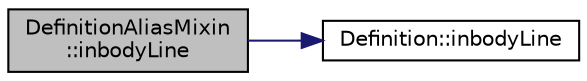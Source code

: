 digraph "DefinitionAliasMixin::inbodyLine"
{
 // LATEX_PDF_SIZE
  edge [fontname="Helvetica",fontsize="10",labelfontname="Helvetica",labelfontsize="10"];
  node [fontname="Helvetica",fontsize="10",shape=record];
  rankdir="LR";
  Node1 [label="DefinitionAliasMixin\l::inbodyLine",height=0.2,width=0.4,color="black", fillcolor="grey75", style="filled", fontcolor="black",tooltip=" "];
  Node1 -> Node2 [color="midnightblue",fontsize="10",style="solid",fontname="Helvetica"];
  Node2 [label="Definition::inbodyLine",height=0.2,width=0.4,color="black", fillcolor="white", style="filled",URL="$classDefinition.html#a74cb27736839a0e602ef5fa9bbb9deab",tooltip=" "];
}
